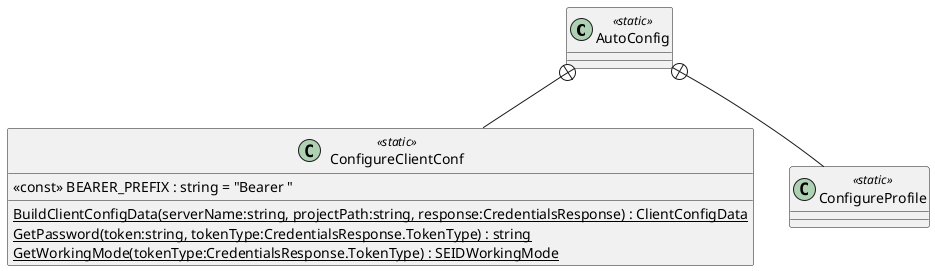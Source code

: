 @startuml
class AutoConfig <<static>> {
}
class ConfigureClientConf <<static>> {
    {static} BuildClientConfigData(serverName:string, projectPath:string, response:CredentialsResponse) : ClientConfigData
    {static} GetPassword(token:string, tokenType:CredentialsResponse.TokenType) : string
    {static} GetWorkingMode(tokenType:CredentialsResponse.TokenType) : SEIDWorkingMode
    <<const>> BEARER_PREFIX : string = "Bearer "
}
class ConfigureProfile <<static>> {
}
AutoConfig +-- ConfigureClientConf
AutoConfig +-- ConfigureProfile
@enduml

